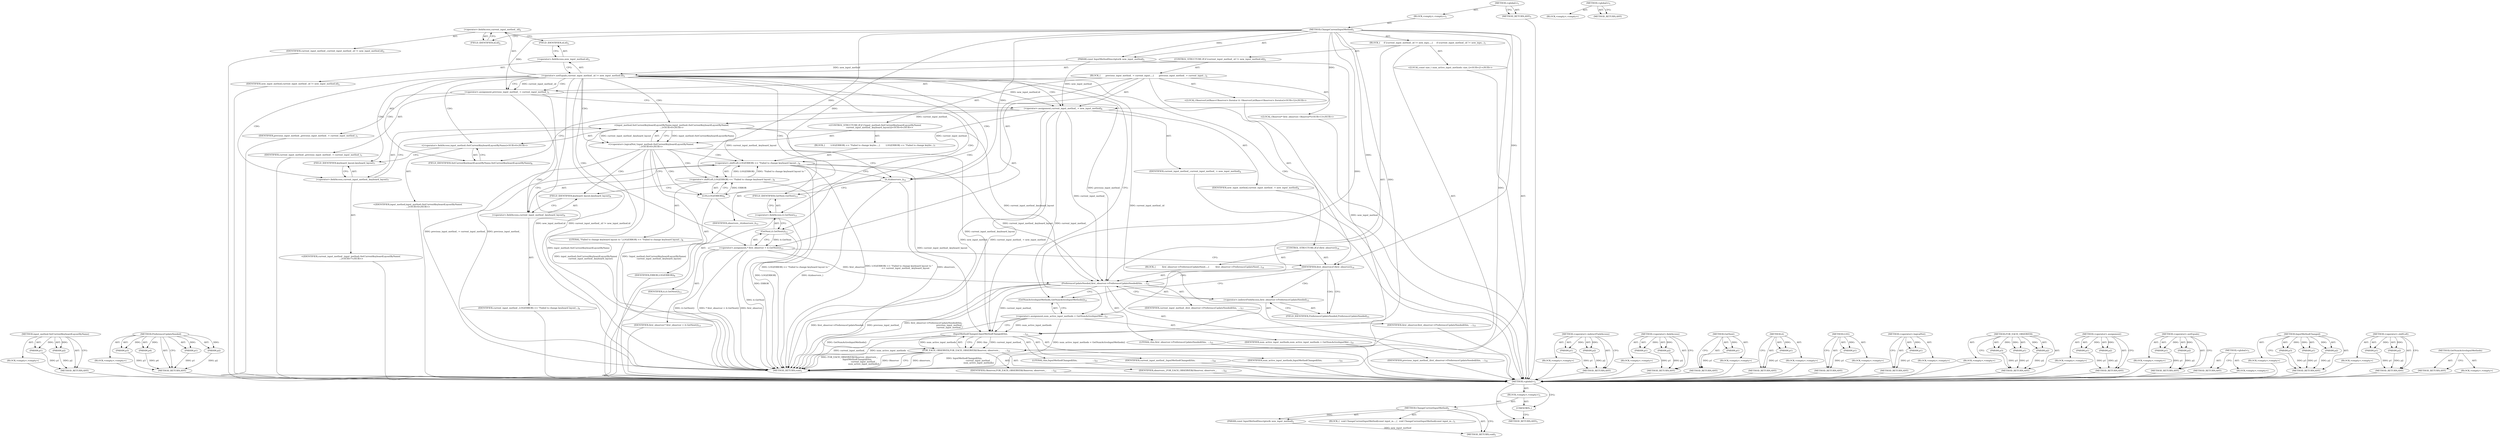 digraph "&lt;global&gt;" {
vulnerable_119 [label=<(METHOD,input_method.SetCurrentKeyboardLayoutByName)>];
vulnerable_120 [label=<(PARAM,p1)>];
vulnerable_121 [label=<(PARAM,p2)>];
vulnerable_122 [label=<(BLOCK,&lt;empty&gt;,&lt;empty&gt;)>];
vulnerable_123 [label=<(METHOD_RETURN,ANY)>];
vulnerable_141 [label=<(METHOD,PreferenceUpdateNeeded)>];
vulnerable_142 [label=<(PARAM,p1)>];
vulnerable_143 [label=<(PARAM,p2)>];
vulnerable_144 [label=<(PARAM,p3)>];
vulnerable_145 [label=<(PARAM,p4)>];
vulnerable_146 [label=<(BLOCK,&lt;empty&gt;,&lt;empty&gt;)>];
vulnerable_147 [label=<(METHOD_RETURN,ANY)>];
vulnerable_6 [label=<(METHOD,&lt;global&gt;)<SUB>1</SUB>>];
vulnerable_7 [label=<(BLOCK,&lt;empty&gt;,&lt;empty&gt;)<SUB>1</SUB>>];
vulnerable_8 [label=<(METHOD,ChangeCurrentInputMethod)<SUB>1</SUB>>];
vulnerable_9 [label=<(PARAM,const InputMethodDescriptor&amp; new_input_method)<SUB>1</SUB>>];
vulnerable_10 [label=<(BLOCK,{
     if (current_input_method_.id != new_inpu...,{
     if (current_input_method_.id != new_inpu...)<SUB>1</SUB>>];
vulnerable_11 [label=<(CONTROL_STRUCTURE,IF,if (current_input_method_.id != new_input_method.id))<SUB>2</SUB>>];
vulnerable_12 [label=<(&lt;operator&gt;.notEquals,current_input_method_.id != new_input_method.id)<SUB>2</SUB>>];
vulnerable_13 [label=<(&lt;operator&gt;.fieldAccess,current_input_method_.id)<SUB>2</SUB>>];
vulnerable_14 [label=<(IDENTIFIER,current_input_method_,current_input_method_.id != new_input_method.id)<SUB>2</SUB>>];
vulnerable_15 [label=<(FIELD_IDENTIFIER,id,id)<SUB>2</SUB>>];
vulnerable_16 [label=<(&lt;operator&gt;.fieldAccess,new_input_method.id)<SUB>2</SUB>>];
vulnerable_17 [label=<(IDENTIFIER,new_input_method,current_input_method_.id != new_input_method.id)<SUB>2</SUB>>];
vulnerable_18 [label=<(FIELD_IDENTIFIER,id,id)<SUB>2</SUB>>];
vulnerable_19 [label=<(BLOCK,{
       previous_input_method_ = current_input...,{
       previous_input_method_ = current_input...)<SUB>2</SUB>>];
vulnerable_20 [label=<(&lt;operator&gt;.assignment,previous_input_method_ = current_input_method_)<SUB>3</SUB>>];
vulnerable_21 [label=<(IDENTIFIER,previous_input_method_,previous_input_method_ = current_input_method_)<SUB>3</SUB>>];
vulnerable_22 [label=<(IDENTIFIER,current_input_method_,previous_input_method_ = current_input_method_)<SUB>3</SUB>>];
vulnerable_23 [label=<(&lt;operator&gt;.assignment,current_input_method_ = new_input_method)<SUB>4</SUB>>];
vulnerable_24 [label=<(IDENTIFIER,current_input_method_,current_input_method_ = new_input_method)<SUB>4</SUB>>];
vulnerable_25 [label=<(IDENTIFIER,new_input_method,current_input_method_ = new_input_method)<SUB>4</SUB>>];
vulnerable_26 [label="<(CONTROL_STRUCTURE,IF,if (!input_method::SetCurrentKeyboardLayoutByName(
              current_input_method_.keyboard_layout)))<SUB>6</SUB>>"];
vulnerable_27 [label="<(&lt;operator&gt;.logicalNot,!input_method::SetCurrentKeyboardLayoutByName(
...)<SUB>6</SUB>>"];
vulnerable_28 [label="<(input_method.SetCurrentKeyboardLayoutByName,input_method::SetCurrentKeyboardLayoutByName(
 ...)<SUB>6</SUB>>"];
vulnerable_29 [label="<(&lt;operator&gt;.fieldAccess,input_method::SetCurrentKeyboardLayoutByName)<SUB>6</SUB>>"];
vulnerable_30 [label="<(IDENTIFIER,input_method,input_method::SetCurrentKeyboardLayoutByName(
 ...)<SUB>6</SUB>>"];
vulnerable_31 [label=<(FIELD_IDENTIFIER,SetCurrentKeyboardLayoutByName,SetCurrentKeyboardLayoutByName)<SUB>6</SUB>>];
vulnerable_32 [label=<(&lt;operator&gt;.fieldAccess,current_input_method_.keyboard_layout)<SUB>7</SUB>>];
vulnerable_33 [label="<(IDENTIFIER,current_input_method_,input_method::SetCurrentKeyboardLayoutByName(
 ...)<SUB>7</SUB>>"];
vulnerable_34 [label=<(FIELD_IDENTIFIER,keyboard_layout,keyboard_layout)<SUB>7</SUB>>];
vulnerable_35 [label=<(BLOCK,{
        LOG(ERROR) &lt;&lt; &quot;Failed to change keybo...,{
        LOG(ERROR) &lt;&lt; &quot;Failed to change keybo...)<SUB>7</SUB>>];
vulnerable_36 [label=<(&lt;operator&gt;.shiftLeft,LOG(ERROR) &lt;&lt; &quot;Failed to change keyboard layout...)<SUB>8</SUB>>];
vulnerable_37 [label=<(&lt;operator&gt;.shiftLeft,LOG(ERROR) &lt;&lt; &quot;Failed to change keyboard layout...)<SUB>8</SUB>>];
vulnerable_38 [label=<(LOG,LOG(ERROR))<SUB>8</SUB>>];
vulnerable_39 [label=<(IDENTIFIER,ERROR,LOG(ERROR))<SUB>8</SUB>>];
vulnerable_40 [label=<(LITERAL,&quot;Failed to change keyboard layout to &quot;,LOG(ERROR) &lt;&lt; &quot;Failed to change keyboard layout...)<SUB>8</SUB>>];
vulnerable_41 [label=<(&lt;operator&gt;.fieldAccess,current_input_method_.keyboard_layout)<SUB>9</SUB>>];
vulnerable_42 [label=<(IDENTIFIER,current_input_method_,LOG(ERROR) &lt;&lt; &quot;Failed to change keyboard layout...)<SUB>9</SUB>>];
vulnerable_43 [label=<(FIELD_IDENTIFIER,keyboard_layout,keyboard_layout)<SUB>9</SUB>>];
vulnerable_44 [label="<(LOCAL,ObserverListBase&lt;Observer&gt;.Iterator it: ObserverListBase&lt;Observer&gt;.Iterator)<SUB>12</SUB>>"];
vulnerable_45 [label=<(it,it(observers_))<SUB>12</SUB>>];
vulnerable_46 [label=<(IDENTIFIER,observers_,it(observers_))<SUB>12</SUB>>];
vulnerable_47 [label="<(LOCAL,Observer* first_observer: Observer*)<SUB>13</SUB>>"];
vulnerable_48 [label=<(&lt;operator&gt;.assignment,* first_observer = it.GetNext())<SUB>13</SUB>>];
vulnerable_49 [label=<(IDENTIFIER,first_observer,* first_observer = it.GetNext())<SUB>13</SUB>>];
vulnerable_50 [label=<(GetNext,it.GetNext())<SUB>13</SUB>>];
vulnerable_51 [label=<(&lt;operator&gt;.fieldAccess,it.GetNext)<SUB>13</SUB>>];
vulnerable_52 [label=<(IDENTIFIER,it,it.GetNext())<SUB>13</SUB>>];
vulnerable_53 [label=<(FIELD_IDENTIFIER,GetNext,GetNext)<SUB>13</SUB>>];
vulnerable_54 [label=<(CONTROL_STRUCTURE,IF,if (first_observer))<SUB>14</SUB>>];
vulnerable_55 [label=<(IDENTIFIER,first_observer,if (first_observer))<SUB>14</SUB>>];
vulnerable_56 [label=<(BLOCK,{
         first_observer-&gt;PreferenceUpdateNeed...,{
         first_observer-&gt;PreferenceUpdateNeed...)<SUB>14</SUB>>];
vulnerable_57 [label=<(PreferenceUpdateNeeded,first_observer-&gt;PreferenceUpdateNeeded(this,
  ...)<SUB>15</SUB>>];
vulnerable_58 [label=<(&lt;operator&gt;.indirectFieldAccess,first_observer-&gt;PreferenceUpdateNeeded)<SUB>15</SUB>>];
vulnerable_59 [label=<(IDENTIFIER,first_observer,first_observer-&gt;PreferenceUpdateNeeded(this,
  ...)<SUB>15</SUB>>];
vulnerable_60 [label=<(FIELD_IDENTIFIER,PreferenceUpdateNeeded,PreferenceUpdateNeeded)<SUB>15</SUB>>];
vulnerable_61 [label=<(LITERAL,this,first_observer-&gt;PreferenceUpdateNeeded(this,
  ...)<SUB>15</SUB>>];
vulnerable_62 [label=<(IDENTIFIER,previous_input_method_,first_observer-&gt;PreferenceUpdateNeeded(this,
  ...)<SUB>16</SUB>>];
vulnerable_63 [label=<(IDENTIFIER,current_input_method_,first_observer-&gt;PreferenceUpdateNeeded(this,
  ...)<SUB>17</SUB>>];
vulnerable_64 [label="<(LOCAL,const size_t num_active_input_methods: size_t)<SUB>21</SUB>>"];
vulnerable_65 [label=<(&lt;operator&gt;.assignment,num_active_input_methods = GetNumActiveInputMet...)<SUB>21</SUB>>];
vulnerable_66 [label=<(IDENTIFIER,num_active_input_methods,num_active_input_methods = GetNumActiveInputMet...)<SUB>21</SUB>>];
vulnerable_67 [label=<(GetNumActiveInputMethods,GetNumActiveInputMethods())<SUB>21</SUB>>];
vulnerable_68 [label=<(FOR_EACH_OBSERVER,FOR_EACH_OBSERVER(Observer, observers_,
       ...)<SUB>22</SUB>>];
vulnerable_69 [label=<(IDENTIFIER,Observer,FOR_EACH_OBSERVER(Observer, observers_,
       ...)<SUB>22</SUB>>];
vulnerable_70 [label=<(IDENTIFIER,observers_,FOR_EACH_OBSERVER(Observer, observers_,
       ...)<SUB>22</SUB>>];
vulnerable_71 [label=<(InputMethodChanged,InputMethodChanged(this,
                      ...)<SUB>23</SUB>>];
vulnerable_72 [label=<(LITERAL,this,InputMethodChanged(this,
                      ...)<SUB>23</SUB>>];
vulnerable_73 [label=<(IDENTIFIER,current_input_method_,InputMethodChanged(this,
                      ...)<SUB>24</SUB>>];
vulnerable_74 [label=<(IDENTIFIER,num_active_input_methods,InputMethodChanged(this,
                      ...)<SUB>25</SUB>>];
vulnerable_75 [label=<(METHOD_RETURN,void)<SUB>1</SUB>>];
vulnerable_77 [label=<(METHOD_RETURN,ANY)<SUB>1</SUB>>];
vulnerable_148 [label=<(METHOD,&lt;operator&gt;.indirectFieldAccess)>];
vulnerable_149 [label=<(PARAM,p1)>];
vulnerable_150 [label=<(PARAM,p2)>];
vulnerable_151 [label=<(BLOCK,&lt;empty&gt;,&lt;empty&gt;)>];
vulnerable_152 [label=<(METHOD_RETURN,ANY)>];
vulnerable_105 [label=<(METHOD,&lt;operator&gt;.fieldAccess)>];
vulnerable_106 [label=<(PARAM,p1)>];
vulnerable_107 [label=<(PARAM,p2)>];
vulnerable_108 [label=<(BLOCK,&lt;empty&gt;,&lt;empty&gt;)>];
vulnerable_109 [label=<(METHOD_RETURN,ANY)>];
vulnerable_137 [label=<(METHOD,GetNext)>];
vulnerable_138 [label=<(PARAM,p1)>];
vulnerable_139 [label=<(BLOCK,&lt;empty&gt;,&lt;empty&gt;)>];
vulnerable_140 [label=<(METHOD_RETURN,ANY)>];
vulnerable_133 [label=<(METHOD,it)>];
vulnerable_134 [label=<(PARAM,p1)>];
vulnerable_135 [label=<(BLOCK,&lt;empty&gt;,&lt;empty&gt;)>];
vulnerable_136 [label=<(METHOD_RETURN,ANY)>];
vulnerable_129 [label=<(METHOD,LOG)>];
vulnerable_130 [label=<(PARAM,p1)>];
vulnerable_131 [label=<(BLOCK,&lt;empty&gt;,&lt;empty&gt;)>];
vulnerable_132 [label=<(METHOD_RETURN,ANY)>];
vulnerable_115 [label=<(METHOD,&lt;operator&gt;.logicalNot)>];
vulnerable_116 [label=<(PARAM,p1)>];
vulnerable_117 [label=<(BLOCK,&lt;empty&gt;,&lt;empty&gt;)>];
vulnerable_118 [label=<(METHOD_RETURN,ANY)>];
vulnerable_156 [label=<(METHOD,FOR_EACH_OBSERVER)>];
vulnerable_157 [label=<(PARAM,p1)>];
vulnerable_158 [label=<(PARAM,p2)>];
vulnerable_159 [label=<(PARAM,p3)>];
vulnerable_160 [label=<(BLOCK,&lt;empty&gt;,&lt;empty&gt;)>];
vulnerable_161 [label=<(METHOD_RETURN,ANY)>];
vulnerable_110 [label=<(METHOD,&lt;operator&gt;.assignment)>];
vulnerable_111 [label=<(PARAM,p1)>];
vulnerable_112 [label=<(PARAM,p2)>];
vulnerable_113 [label=<(BLOCK,&lt;empty&gt;,&lt;empty&gt;)>];
vulnerable_114 [label=<(METHOD_RETURN,ANY)>];
vulnerable_100 [label=<(METHOD,&lt;operator&gt;.notEquals)>];
vulnerable_101 [label=<(PARAM,p1)>];
vulnerable_102 [label=<(PARAM,p2)>];
vulnerable_103 [label=<(BLOCK,&lt;empty&gt;,&lt;empty&gt;)>];
vulnerable_104 [label=<(METHOD_RETURN,ANY)>];
vulnerable_94 [label=<(METHOD,&lt;global&gt;)<SUB>1</SUB>>];
vulnerable_95 [label=<(BLOCK,&lt;empty&gt;,&lt;empty&gt;)>];
vulnerable_96 [label=<(METHOD_RETURN,ANY)>];
vulnerable_162 [label=<(METHOD,InputMethodChanged)>];
vulnerable_163 [label=<(PARAM,p1)>];
vulnerable_164 [label=<(PARAM,p2)>];
vulnerable_165 [label=<(PARAM,p3)>];
vulnerable_166 [label=<(BLOCK,&lt;empty&gt;,&lt;empty&gt;)>];
vulnerable_167 [label=<(METHOD_RETURN,ANY)>];
vulnerable_124 [label=<(METHOD,&lt;operator&gt;.shiftLeft)>];
vulnerable_125 [label=<(PARAM,p1)>];
vulnerable_126 [label=<(PARAM,p2)>];
vulnerable_127 [label=<(BLOCK,&lt;empty&gt;,&lt;empty&gt;)>];
vulnerable_128 [label=<(METHOD_RETURN,ANY)>];
vulnerable_153 [label=<(METHOD,GetNumActiveInputMethods)>];
vulnerable_154 [label=<(BLOCK,&lt;empty&gt;,&lt;empty&gt;)>];
vulnerable_155 [label=<(METHOD_RETURN,ANY)>];
fixed_6 [label=<(METHOD,&lt;global&gt;)<SUB>1</SUB>>];
fixed_7 [label=<(BLOCK,&lt;empty&gt;,&lt;empty&gt;)<SUB>1</SUB>>];
fixed_8 [label=<(METHOD,ChangeCurrentInputMethod)<SUB>1</SUB>>];
fixed_9 [label=<(PARAM,const InputMethodDescriptor&amp; new_input_method)<SUB>1</SUB>>];
fixed_10 [label=<(BLOCK,{
  void ChangeCurrentInputMethod(const input_m...,{
  void ChangeCurrentInputMethod(const input_m...)<SUB>1</SUB>>];
fixed_11 [label=<(METHOD_RETURN,void)<SUB>1</SUB>>];
fixed_13 [label=<(UNKNOWN,,)>];
fixed_14 [label=<(METHOD_RETURN,ANY)<SUB>1</SUB>>];
fixed_23 [label=<(METHOD,&lt;global&gt;)<SUB>1</SUB>>];
fixed_24 [label=<(BLOCK,&lt;empty&gt;,&lt;empty&gt;)>];
fixed_25 [label=<(METHOD_RETURN,ANY)>];
vulnerable_119 -> vulnerable_120  [key=0, label="AST: "];
vulnerable_119 -> vulnerable_120  [key=1, label="DDG: "];
vulnerable_119 -> vulnerable_122  [key=0, label="AST: "];
vulnerable_119 -> vulnerable_121  [key=0, label="AST: "];
vulnerable_119 -> vulnerable_121  [key=1, label="DDG: "];
vulnerable_119 -> vulnerable_123  [key=0, label="AST: "];
vulnerable_119 -> vulnerable_123  [key=1, label="CFG: "];
vulnerable_120 -> vulnerable_123  [key=0, label="DDG: p1"];
vulnerable_121 -> vulnerable_123  [key=0, label="DDG: p2"];
vulnerable_122 -> fixed_6  [key=0];
vulnerable_123 -> fixed_6  [key=0];
vulnerable_141 -> vulnerable_142  [key=0, label="AST: "];
vulnerable_141 -> vulnerable_142  [key=1, label="DDG: "];
vulnerable_141 -> vulnerable_146  [key=0, label="AST: "];
vulnerable_141 -> vulnerable_143  [key=0, label="AST: "];
vulnerable_141 -> vulnerable_143  [key=1, label="DDG: "];
vulnerable_141 -> vulnerable_147  [key=0, label="AST: "];
vulnerable_141 -> vulnerable_147  [key=1, label="CFG: "];
vulnerable_141 -> vulnerable_144  [key=0, label="AST: "];
vulnerable_141 -> vulnerable_144  [key=1, label="DDG: "];
vulnerable_141 -> vulnerable_145  [key=0, label="AST: "];
vulnerable_141 -> vulnerable_145  [key=1, label="DDG: "];
vulnerable_142 -> vulnerable_147  [key=0, label="DDG: p1"];
vulnerable_143 -> vulnerable_147  [key=0, label="DDG: p2"];
vulnerable_144 -> vulnerable_147  [key=0, label="DDG: p3"];
vulnerable_145 -> vulnerable_147  [key=0, label="DDG: p4"];
vulnerable_146 -> fixed_6  [key=0];
vulnerable_147 -> fixed_6  [key=0];
vulnerable_6 -> vulnerable_7  [key=0, label="AST: "];
vulnerable_6 -> vulnerable_77  [key=0, label="AST: "];
vulnerable_6 -> vulnerable_77  [key=1, label="CFG: "];
vulnerable_7 -> vulnerable_8  [key=0, label="AST: "];
vulnerable_8 -> vulnerable_9  [key=0, label="AST: "];
vulnerable_8 -> vulnerable_9  [key=1, label="DDG: "];
vulnerable_8 -> vulnerable_10  [key=0, label="AST: "];
vulnerable_8 -> vulnerable_75  [key=0, label="AST: "];
vulnerable_8 -> vulnerable_15  [key=0, label="CFG: "];
vulnerable_8 -> vulnerable_65  [key=0, label="DDG: "];
vulnerable_8 -> vulnerable_68  [key=0, label="DDG: "];
vulnerable_8 -> vulnerable_20  [key=0, label="DDG: "];
vulnerable_8 -> vulnerable_23  [key=0, label="DDG: "];
vulnerable_8 -> vulnerable_71  [key=0, label="DDG: "];
vulnerable_8 -> vulnerable_45  [key=0, label="DDG: "];
vulnerable_8 -> vulnerable_55  [key=0, label="DDG: "];
vulnerable_8 -> vulnerable_57  [key=0, label="DDG: "];
vulnerable_8 -> vulnerable_37  [key=0, label="DDG: "];
vulnerable_8 -> vulnerable_38  [key=0, label="DDG: "];
vulnerable_9 -> vulnerable_75  [key=0, label="DDG: new_input_method"];
vulnerable_9 -> vulnerable_12  [key=0, label="DDG: new_input_method"];
vulnerable_9 -> vulnerable_23  [key=0, label="DDG: new_input_method"];
vulnerable_10 -> vulnerable_11  [key=0, label="AST: "];
vulnerable_10 -> vulnerable_64  [key=0, label="AST: "];
vulnerable_10 -> vulnerable_65  [key=0, label="AST: "];
vulnerable_10 -> vulnerable_68  [key=0, label="AST: "];
vulnerable_11 -> vulnerable_12  [key=0, label="AST: "];
vulnerable_11 -> vulnerable_19  [key=0, label="AST: "];
vulnerable_12 -> vulnerable_13  [key=0, label="AST: "];
vulnerable_12 -> vulnerable_16  [key=0, label="AST: "];
vulnerable_12 -> vulnerable_20  [key=0, label="CFG: "];
vulnerable_12 -> vulnerable_20  [key=1, label="DDG: current_input_method_.id"];
vulnerable_12 -> vulnerable_20  [key=2, label="CDG: "];
vulnerable_12 -> vulnerable_67  [key=0, label="CFG: "];
vulnerable_12 -> vulnerable_75  [key=0, label="DDG: new_input_method.id"];
vulnerable_12 -> vulnerable_75  [key=1, label="DDG: current_input_method_.id != new_input_method.id"];
vulnerable_12 -> vulnerable_23  [key=0, label="DDG: new_input_method.id"];
vulnerable_12 -> vulnerable_23  [key=1, label="CDG: "];
vulnerable_12 -> vulnerable_71  [key=0, label="DDG: current_input_method_.id"];
vulnerable_12 -> vulnerable_34  [key=0, label="CDG: "];
vulnerable_12 -> vulnerable_48  [key=0, label="CDG: "];
vulnerable_12 -> vulnerable_32  [key=0, label="CDG: "];
vulnerable_12 -> vulnerable_51  [key=0, label="CDG: "];
vulnerable_12 -> vulnerable_28  [key=0, label="CDG: "];
vulnerable_12 -> vulnerable_53  [key=0, label="CDG: "];
vulnerable_12 -> vulnerable_45  [key=0, label="CDG: "];
vulnerable_12 -> vulnerable_27  [key=0, label="CDG: "];
vulnerable_12 -> vulnerable_29  [key=0, label="CDG: "];
vulnerable_12 -> vulnerable_50  [key=0, label="CDG: "];
vulnerable_12 -> vulnerable_55  [key=0, label="CDG: "];
vulnerable_12 -> vulnerable_31  [key=0, label="CDG: "];
vulnerable_13 -> vulnerable_14  [key=0, label="AST: "];
vulnerable_13 -> vulnerable_15  [key=0, label="AST: "];
vulnerable_13 -> vulnerable_18  [key=0, label="CFG: "];
vulnerable_14 -> fixed_6  [key=0];
vulnerable_15 -> vulnerable_13  [key=0, label="CFG: "];
vulnerable_16 -> vulnerable_17  [key=0, label="AST: "];
vulnerable_16 -> vulnerable_18  [key=0, label="AST: "];
vulnerable_16 -> vulnerable_12  [key=0, label="CFG: "];
vulnerable_17 -> fixed_6  [key=0];
vulnerable_18 -> vulnerable_16  [key=0, label="CFG: "];
vulnerable_19 -> vulnerable_20  [key=0, label="AST: "];
vulnerable_19 -> vulnerable_23  [key=0, label="AST: "];
vulnerable_19 -> vulnerable_26  [key=0, label="AST: "];
vulnerable_19 -> vulnerable_44  [key=0, label="AST: "];
vulnerable_19 -> vulnerable_45  [key=0, label="AST: "];
vulnerable_19 -> vulnerable_47  [key=0, label="AST: "];
vulnerable_19 -> vulnerable_48  [key=0, label="AST: "];
vulnerable_19 -> vulnerable_54  [key=0, label="AST: "];
vulnerable_20 -> vulnerable_21  [key=0, label="AST: "];
vulnerable_20 -> vulnerable_22  [key=0, label="AST: "];
vulnerable_20 -> vulnerable_23  [key=0, label="CFG: "];
vulnerable_20 -> vulnerable_75  [key=0, label="DDG: previous_input_method_"];
vulnerable_20 -> vulnerable_75  [key=1, label="DDG: previous_input_method_ = current_input_method_"];
vulnerable_20 -> vulnerable_57  [key=0, label="DDG: previous_input_method_"];
vulnerable_21 -> fixed_6  [key=0];
vulnerable_22 -> fixed_6  [key=0];
vulnerable_23 -> vulnerable_24  [key=0, label="AST: "];
vulnerable_23 -> vulnerable_25  [key=0, label="AST: "];
vulnerable_23 -> vulnerable_31  [key=0, label="CFG: "];
vulnerable_23 -> vulnerable_75  [key=0, label="DDG: new_input_method"];
vulnerable_23 -> vulnerable_75  [key=1, label="DDG: current_input_method_ = new_input_method"];
vulnerable_23 -> vulnerable_71  [key=0, label="DDG: current_input_method_"];
vulnerable_23 -> vulnerable_28  [key=0, label="DDG: current_input_method_"];
vulnerable_23 -> vulnerable_36  [key=0, label="DDG: current_input_method_"];
vulnerable_23 -> vulnerable_57  [key=0, label="DDG: current_input_method_"];
vulnerable_24 -> fixed_6  [key=0];
vulnerable_25 -> fixed_6  [key=0];
vulnerable_26 -> vulnerable_27  [key=0, label="AST: "];
vulnerable_26 -> vulnerable_35  [key=0, label="AST: "];
vulnerable_27 -> vulnerable_28  [key=0, label="AST: "];
vulnerable_27 -> vulnerable_38  [key=0, label="CFG: "];
vulnerable_27 -> vulnerable_38  [key=1, label="CDG: "];
vulnerable_27 -> vulnerable_45  [key=0, label="CFG: "];
vulnerable_27 -> vulnerable_75  [key=0, label="DDG: input_method::SetCurrentKeyboardLayoutByName(
              current_input_method_.keyboard_layout)"];
vulnerable_27 -> vulnerable_75  [key=1, label="DDG: !input_method::SetCurrentKeyboardLayoutByName(
              current_input_method_.keyboard_layout)"];
vulnerable_27 -> vulnerable_36  [key=0, label="CDG: "];
vulnerable_27 -> vulnerable_37  [key=0, label="CDG: "];
vulnerable_27 -> vulnerable_41  [key=0, label="CDG: "];
vulnerable_27 -> vulnerable_43  [key=0, label="CDG: "];
vulnerable_28 -> vulnerable_29  [key=0, label="AST: "];
vulnerable_28 -> vulnerable_32  [key=0, label="AST: "];
vulnerable_28 -> vulnerable_27  [key=0, label="CFG: "];
vulnerable_28 -> vulnerable_27  [key=1, label="DDG: input_method::SetCurrentKeyboardLayoutByName"];
vulnerable_28 -> vulnerable_27  [key=2, label="DDG: current_input_method_.keyboard_layout"];
vulnerable_28 -> vulnerable_75  [key=0, label="DDG: input_method::SetCurrentKeyboardLayoutByName"];
vulnerable_28 -> vulnerable_71  [key=0, label="DDG: current_input_method_.keyboard_layout"];
vulnerable_28 -> vulnerable_36  [key=0, label="DDG: current_input_method_.keyboard_layout"];
vulnerable_28 -> vulnerable_57  [key=0, label="DDG: current_input_method_.keyboard_layout"];
vulnerable_29 -> vulnerable_30  [key=0, label="AST: "];
vulnerable_29 -> vulnerable_31  [key=0, label="AST: "];
vulnerable_29 -> vulnerable_34  [key=0, label="CFG: "];
vulnerable_30 -> fixed_6  [key=0];
vulnerable_31 -> vulnerable_29  [key=0, label="CFG: "];
vulnerable_32 -> vulnerable_33  [key=0, label="AST: "];
vulnerable_32 -> vulnerable_34  [key=0, label="AST: "];
vulnerable_32 -> vulnerable_28  [key=0, label="CFG: "];
vulnerable_33 -> fixed_6  [key=0];
vulnerable_34 -> vulnerable_32  [key=0, label="CFG: "];
vulnerable_35 -> vulnerable_36  [key=0, label="AST: "];
vulnerable_36 -> vulnerable_37  [key=0, label="AST: "];
vulnerable_36 -> vulnerable_41  [key=0, label="AST: "];
vulnerable_36 -> vulnerable_45  [key=0, label="CFG: "];
vulnerable_36 -> vulnerable_75  [key=0, label="DDG: LOG(ERROR) &lt;&lt; &quot;Failed to change keyboard layout to &quot;"];
vulnerable_36 -> vulnerable_75  [key=1, label="DDG: LOG(ERROR) &lt;&lt; &quot;Failed to change keyboard layout to &quot;
                   &lt;&lt; current_input_method_.keyboard_layout"];
vulnerable_36 -> vulnerable_71  [key=0, label="DDG: current_input_method_.keyboard_layout"];
vulnerable_36 -> vulnerable_57  [key=0, label="DDG: current_input_method_.keyboard_layout"];
vulnerable_37 -> vulnerable_38  [key=0, label="AST: "];
vulnerable_37 -> vulnerable_40  [key=0, label="AST: "];
vulnerable_37 -> vulnerable_43  [key=0, label="CFG: "];
vulnerable_37 -> vulnerable_75  [key=0, label="DDG: LOG(ERROR)"];
vulnerable_37 -> vulnerable_36  [key=0, label="DDG: LOG(ERROR)"];
vulnerable_37 -> vulnerable_36  [key=1, label="DDG: &quot;Failed to change keyboard layout to &quot;"];
vulnerable_38 -> vulnerable_39  [key=0, label="AST: "];
vulnerable_38 -> vulnerable_37  [key=0, label="CFG: "];
vulnerable_38 -> vulnerable_37  [key=1, label="DDG: ERROR"];
vulnerable_38 -> vulnerable_75  [key=0, label="DDG: ERROR"];
vulnerable_39 -> fixed_6  [key=0];
vulnerable_40 -> fixed_6  [key=0];
vulnerable_41 -> vulnerable_42  [key=0, label="AST: "];
vulnerable_41 -> vulnerable_43  [key=0, label="AST: "];
vulnerable_41 -> vulnerable_36  [key=0, label="CFG: "];
vulnerable_42 -> fixed_6  [key=0];
vulnerable_43 -> vulnerable_41  [key=0, label="CFG: "];
vulnerable_44 -> fixed_6  [key=0];
vulnerable_45 -> vulnerable_46  [key=0, label="AST: "];
vulnerable_45 -> vulnerable_53  [key=0, label="CFG: "];
vulnerable_45 -> vulnerable_75  [key=0, label="DDG: it(observers_)"];
vulnerable_45 -> vulnerable_68  [key=0, label="DDG: observers_"];
vulnerable_46 -> fixed_6  [key=0];
vulnerable_47 -> fixed_6  [key=0];
vulnerable_48 -> vulnerable_49  [key=0, label="AST: "];
vulnerable_48 -> vulnerable_50  [key=0, label="AST: "];
vulnerable_48 -> vulnerable_55  [key=0, label="CFG: "];
vulnerable_48 -> vulnerable_75  [key=0, label="DDG: first_observer"];
vulnerable_48 -> vulnerable_75  [key=1, label="DDG: it.GetNext()"];
vulnerable_48 -> vulnerable_75  [key=2, label="DDG: * first_observer = it.GetNext()"];
vulnerable_48 -> vulnerable_57  [key=0, label="DDG: first_observer"];
vulnerable_49 -> fixed_6  [key=0];
vulnerable_50 -> vulnerable_51  [key=0, label="AST: "];
vulnerable_50 -> vulnerable_48  [key=0, label="CFG: "];
vulnerable_50 -> vulnerable_48  [key=1, label="DDG: it.GetNext"];
vulnerable_50 -> vulnerable_75  [key=0, label="DDG: it.GetNext"];
vulnerable_51 -> vulnerable_52  [key=0, label="AST: "];
vulnerable_51 -> vulnerable_53  [key=0, label="AST: "];
vulnerable_51 -> vulnerable_50  [key=0, label="CFG: "];
vulnerable_52 -> fixed_6  [key=0];
vulnerable_53 -> vulnerable_51  [key=0, label="CFG: "];
vulnerable_54 -> vulnerable_55  [key=0, label="AST: "];
vulnerable_54 -> vulnerable_56  [key=0, label="AST: "];
vulnerable_55 -> vulnerable_60  [key=0, label="CFG: "];
vulnerable_55 -> vulnerable_60  [key=1, label="CDG: "];
vulnerable_55 -> vulnerable_67  [key=0, label="CFG: "];
vulnerable_55 -> vulnerable_58  [key=0, label="CDG: "];
vulnerable_55 -> vulnerable_57  [key=0, label="CDG: "];
vulnerable_56 -> vulnerable_57  [key=0, label="AST: "];
vulnerable_57 -> vulnerable_58  [key=0, label="AST: "];
vulnerable_57 -> vulnerable_61  [key=0, label="AST: "];
vulnerable_57 -> vulnerable_62  [key=0, label="AST: "];
vulnerable_57 -> vulnerable_63  [key=0, label="AST: "];
vulnerable_57 -> vulnerable_67  [key=0, label="CFG: "];
vulnerable_57 -> vulnerable_75  [key=0, label="DDG: first_observer-&gt;PreferenceUpdateNeeded"];
vulnerable_57 -> vulnerable_75  [key=1, label="DDG: previous_input_method_"];
vulnerable_57 -> vulnerable_75  [key=2, label="DDG: first_observer-&gt;PreferenceUpdateNeeded(this,
                                                previous_input_method_,
                                               current_input_method_)"];
vulnerable_57 -> vulnerable_71  [key=0, label="DDG: current_input_method_"];
vulnerable_58 -> vulnerable_59  [key=0, label="AST: "];
vulnerable_58 -> vulnerable_60  [key=0, label="AST: "];
vulnerable_58 -> vulnerable_57  [key=0, label="CFG: "];
vulnerable_59 -> fixed_6  [key=0];
vulnerable_60 -> vulnerable_58  [key=0, label="CFG: "];
vulnerable_61 -> fixed_6  [key=0];
vulnerable_62 -> fixed_6  [key=0];
vulnerable_63 -> fixed_6  [key=0];
vulnerable_64 -> fixed_6  [key=0];
vulnerable_65 -> vulnerable_66  [key=0, label="AST: "];
vulnerable_65 -> vulnerable_67  [key=0, label="AST: "];
vulnerable_65 -> vulnerable_71  [key=0, label="CFG: "];
vulnerable_65 -> vulnerable_71  [key=1, label="DDG: num_active_input_methods"];
vulnerable_65 -> vulnerable_75  [key=0, label="DDG: GetNumActiveInputMethods()"];
vulnerable_65 -> vulnerable_75  [key=1, label="DDG: num_active_input_methods = GetNumActiveInputMethods()"];
vulnerable_66 -> fixed_6  [key=0];
vulnerable_67 -> vulnerable_65  [key=0, label="CFG: "];
vulnerable_68 -> vulnerable_69  [key=0, label="AST: "];
vulnerable_68 -> vulnerable_70  [key=0, label="AST: "];
vulnerable_68 -> vulnerable_71  [key=0, label="AST: "];
vulnerable_68 -> vulnerable_75  [key=0, label="CFG: "];
vulnerable_68 -> vulnerable_75  [key=1, label="DDG: observers_"];
vulnerable_68 -> vulnerable_75  [key=2, label="DDG: InputMethodChanged(this,
                                          current_input_method_,
                                          num_active_input_methods)"];
vulnerable_68 -> vulnerable_75  [key=3, label="DDG: FOR_EACH_OBSERVER(Observer, observers_,
                       InputMethodChanged(this,
                                          current_input_method_,
                                          num_active_input_methods))"];
vulnerable_68 -> vulnerable_75  [key=4, label="DDG: Observer"];
vulnerable_69 -> fixed_6  [key=0];
vulnerable_70 -> fixed_6  [key=0];
vulnerable_71 -> vulnerable_72  [key=0, label="AST: "];
vulnerable_71 -> vulnerable_73  [key=0, label="AST: "];
vulnerable_71 -> vulnerable_74  [key=0, label="AST: "];
vulnerable_71 -> vulnerable_68  [key=0, label="CFG: "];
vulnerable_71 -> vulnerable_68  [key=1, label="DDG: this"];
vulnerable_71 -> vulnerable_68  [key=2, label="DDG: current_input_method_"];
vulnerable_71 -> vulnerable_68  [key=3, label="DDG: num_active_input_methods"];
vulnerable_71 -> vulnerable_75  [key=0, label="DDG: current_input_method_"];
vulnerable_71 -> vulnerable_75  [key=1, label="DDG: num_active_input_methods"];
vulnerable_72 -> fixed_6  [key=0];
vulnerable_73 -> fixed_6  [key=0];
vulnerable_74 -> fixed_6  [key=0];
vulnerable_75 -> fixed_6  [key=0];
vulnerable_77 -> fixed_6  [key=0];
vulnerable_148 -> vulnerable_149  [key=0, label="AST: "];
vulnerable_148 -> vulnerable_149  [key=1, label="DDG: "];
vulnerable_148 -> vulnerable_151  [key=0, label="AST: "];
vulnerable_148 -> vulnerable_150  [key=0, label="AST: "];
vulnerable_148 -> vulnerable_150  [key=1, label="DDG: "];
vulnerable_148 -> vulnerable_152  [key=0, label="AST: "];
vulnerable_148 -> vulnerable_152  [key=1, label="CFG: "];
vulnerable_149 -> vulnerable_152  [key=0, label="DDG: p1"];
vulnerable_150 -> vulnerable_152  [key=0, label="DDG: p2"];
vulnerable_151 -> fixed_6  [key=0];
vulnerable_152 -> fixed_6  [key=0];
vulnerable_105 -> vulnerable_106  [key=0, label="AST: "];
vulnerable_105 -> vulnerable_106  [key=1, label="DDG: "];
vulnerable_105 -> vulnerable_108  [key=0, label="AST: "];
vulnerable_105 -> vulnerable_107  [key=0, label="AST: "];
vulnerable_105 -> vulnerable_107  [key=1, label="DDG: "];
vulnerable_105 -> vulnerable_109  [key=0, label="AST: "];
vulnerable_105 -> vulnerable_109  [key=1, label="CFG: "];
vulnerable_106 -> vulnerable_109  [key=0, label="DDG: p1"];
vulnerable_107 -> vulnerable_109  [key=0, label="DDG: p2"];
vulnerable_108 -> fixed_6  [key=0];
vulnerable_109 -> fixed_6  [key=0];
vulnerable_137 -> vulnerable_138  [key=0, label="AST: "];
vulnerable_137 -> vulnerable_138  [key=1, label="DDG: "];
vulnerable_137 -> vulnerable_139  [key=0, label="AST: "];
vulnerable_137 -> vulnerable_140  [key=0, label="AST: "];
vulnerable_137 -> vulnerable_140  [key=1, label="CFG: "];
vulnerable_138 -> vulnerable_140  [key=0, label="DDG: p1"];
vulnerable_139 -> fixed_6  [key=0];
vulnerable_140 -> fixed_6  [key=0];
vulnerable_133 -> vulnerable_134  [key=0, label="AST: "];
vulnerable_133 -> vulnerable_134  [key=1, label="DDG: "];
vulnerable_133 -> vulnerable_135  [key=0, label="AST: "];
vulnerable_133 -> vulnerable_136  [key=0, label="AST: "];
vulnerable_133 -> vulnerable_136  [key=1, label="CFG: "];
vulnerable_134 -> vulnerable_136  [key=0, label="DDG: p1"];
vulnerable_135 -> fixed_6  [key=0];
vulnerable_136 -> fixed_6  [key=0];
vulnerable_129 -> vulnerable_130  [key=0, label="AST: "];
vulnerable_129 -> vulnerable_130  [key=1, label="DDG: "];
vulnerable_129 -> vulnerable_131  [key=0, label="AST: "];
vulnerable_129 -> vulnerable_132  [key=0, label="AST: "];
vulnerable_129 -> vulnerable_132  [key=1, label="CFG: "];
vulnerable_130 -> vulnerable_132  [key=0, label="DDG: p1"];
vulnerable_131 -> fixed_6  [key=0];
vulnerable_132 -> fixed_6  [key=0];
vulnerable_115 -> vulnerable_116  [key=0, label="AST: "];
vulnerable_115 -> vulnerable_116  [key=1, label="DDG: "];
vulnerable_115 -> vulnerable_117  [key=0, label="AST: "];
vulnerable_115 -> vulnerable_118  [key=0, label="AST: "];
vulnerable_115 -> vulnerable_118  [key=1, label="CFG: "];
vulnerable_116 -> vulnerable_118  [key=0, label="DDG: p1"];
vulnerable_117 -> fixed_6  [key=0];
vulnerable_118 -> fixed_6  [key=0];
vulnerable_156 -> vulnerable_157  [key=0, label="AST: "];
vulnerable_156 -> vulnerable_157  [key=1, label="DDG: "];
vulnerable_156 -> vulnerable_160  [key=0, label="AST: "];
vulnerable_156 -> vulnerable_158  [key=0, label="AST: "];
vulnerable_156 -> vulnerable_158  [key=1, label="DDG: "];
vulnerable_156 -> vulnerable_161  [key=0, label="AST: "];
vulnerable_156 -> vulnerable_161  [key=1, label="CFG: "];
vulnerable_156 -> vulnerable_159  [key=0, label="AST: "];
vulnerable_156 -> vulnerable_159  [key=1, label="DDG: "];
vulnerable_157 -> vulnerable_161  [key=0, label="DDG: p1"];
vulnerable_158 -> vulnerable_161  [key=0, label="DDG: p2"];
vulnerable_159 -> vulnerable_161  [key=0, label="DDG: p3"];
vulnerable_160 -> fixed_6  [key=0];
vulnerable_161 -> fixed_6  [key=0];
vulnerable_110 -> vulnerable_111  [key=0, label="AST: "];
vulnerable_110 -> vulnerable_111  [key=1, label="DDG: "];
vulnerable_110 -> vulnerable_113  [key=0, label="AST: "];
vulnerable_110 -> vulnerable_112  [key=0, label="AST: "];
vulnerable_110 -> vulnerable_112  [key=1, label="DDG: "];
vulnerable_110 -> vulnerable_114  [key=0, label="AST: "];
vulnerable_110 -> vulnerable_114  [key=1, label="CFG: "];
vulnerable_111 -> vulnerable_114  [key=0, label="DDG: p1"];
vulnerable_112 -> vulnerable_114  [key=0, label="DDG: p2"];
vulnerable_113 -> fixed_6  [key=0];
vulnerable_114 -> fixed_6  [key=0];
vulnerable_100 -> vulnerable_101  [key=0, label="AST: "];
vulnerable_100 -> vulnerable_101  [key=1, label="DDG: "];
vulnerable_100 -> vulnerable_103  [key=0, label="AST: "];
vulnerable_100 -> vulnerable_102  [key=0, label="AST: "];
vulnerable_100 -> vulnerable_102  [key=1, label="DDG: "];
vulnerable_100 -> vulnerable_104  [key=0, label="AST: "];
vulnerable_100 -> vulnerable_104  [key=1, label="CFG: "];
vulnerable_101 -> vulnerable_104  [key=0, label="DDG: p1"];
vulnerable_102 -> vulnerable_104  [key=0, label="DDG: p2"];
vulnerable_103 -> fixed_6  [key=0];
vulnerable_104 -> fixed_6  [key=0];
vulnerable_94 -> vulnerable_95  [key=0, label="AST: "];
vulnerable_94 -> vulnerable_96  [key=0, label="AST: "];
vulnerable_94 -> vulnerable_96  [key=1, label="CFG: "];
vulnerable_95 -> fixed_6  [key=0];
vulnerable_96 -> fixed_6  [key=0];
vulnerable_162 -> vulnerable_163  [key=0, label="AST: "];
vulnerable_162 -> vulnerable_163  [key=1, label="DDG: "];
vulnerable_162 -> vulnerable_166  [key=0, label="AST: "];
vulnerable_162 -> vulnerable_164  [key=0, label="AST: "];
vulnerable_162 -> vulnerable_164  [key=1, label="DDG: "];
vulnerable_162 -> vulnerable_167  [key=0, label="AST: "];
vulnerable_162 -> vulnerable_167  [key=1, label="CFG: "];
vulnerable_162 -> vulnerable_165  [key=0, label="AST: "];
vulnerable_162 -> vulnerable_165  [key=1, label="DDG: "];
vulnerable_163 -> vulnerable_167  [key=0, label="DDG: p1"];
vulnerable_164 -> vulnerable_167  [key=0, label="DDG: p2"];
vulnerable_165 -> vulnerable_167  [key=0, label="DDG: p3"];
vulnerable_166 -> fixed_6  [key=0];
vulnerable_167 -> fixed_6  [key=0];
vulnerable_124 -> vulnerable_125  [key=0, label="AST: "];
vulnerable_124 -> vulnerable_125  [key=1, label="DDG: "];
vulnerable_124 -> vulnerable_127  [key=0, label="AST: "];
vulnerable_124 -> vulnerable_126  [key=0, label="AST: "];
vulnerable_124 -> vulnerable_126  [key=1, label="DDG: "];
vulnerable_124 -> vulnerable_128  [key=0, label="AST: "];
vulnerable_124 -> vulnerable_128  [key=1, label="CFG: "];
vulnerable_125 -> vulnerable_128  [key=0, label="DDG: p1"];
vulnerable_126 -> vulnerable_128  [key=0, label="DDG: p2"];
vulnerable_127 -> fixed_6  [key=0];
vulnerable_128 -> fixed_6  [key=0];
vulnerable_153 -> vulnerable_154  [key=0, label="AST: "];
vulnerable_153 -> vulnerable_155  [key=0, label="AST: "];
vulnerable_153 -> vulnerable_155  [key=1, label="CFG: "];
vulnerable_154 -> fixed_6  [key=0];
vulnerable_155 -> fixed_6  [key=0];
fixed_6 -> fixed_7  [key=0, label="AST: "];
fixed_6 -> fixed_14  [key=0, label="AST: "];
fixed_6 -> fixed_13  [key=0, label="CFG: "];
fixed_7 -> fixed_8  [key=0, label="AST: "];
fixed_7 -> fixed_13  [key=0, label="AST: "];
fixed_8 -> fixed_9  [key=0, label="AST: "];
fixed_8 -> fixed_9  [key=1, label="DDG: "];
fixed_8 -> fixed_10  [key=0, label="AST: "];
fixed_8 -> fixed_11  [key=0, label="AST: "];
fixed_8 -> fixed_11  [key=1, label="CFG: "];
fixed_9 -> fixed_11  [key=0, label="DDG: new_input_method"];
fixed_13 -> fixed_14  [key=0, label="CFG: "];
fixed_23 -> fixed_24  [key=0, label="AST: "];
fixed_23 -> fixed_25  [key=0, label="AST: "];
fixed_23 -> fixed_25  [key=1, label="CFG: "];
}
